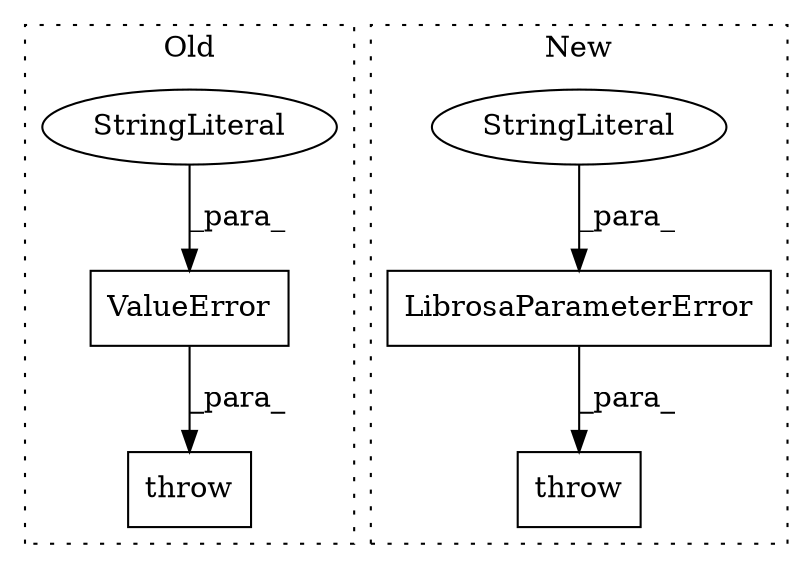 digraph G {
subgraph cluster0 {
1 [label="ValueError" a="32" s="1359,1413" l="11,1" shape="box"];
3 [label="throw" a="53" s="1353" l="6" shape="box"];
5 [label="StringLiteral" a="45" s="1370" l="43" shape="ellipse"];
label = "Old";
style="dotted";
}
subgraph cluster1 {
2 [label="LibrosaParameterError" a="32" s="1844,1905" l="22,1" shape="box"];
4 [label="throw" a="53" s="1838" l="6" shape="box"];
6 [label="StringLiteral" a="45" s="1866" l="39" shape="ellipse"];
label = "New";
style="dotted";
}
1 -> 3 [label="_para_"];
2 -> 4 [label="_para_"];
5 -> 1 [label="_para_"];
6 -> 2 [label="_para_"];
}